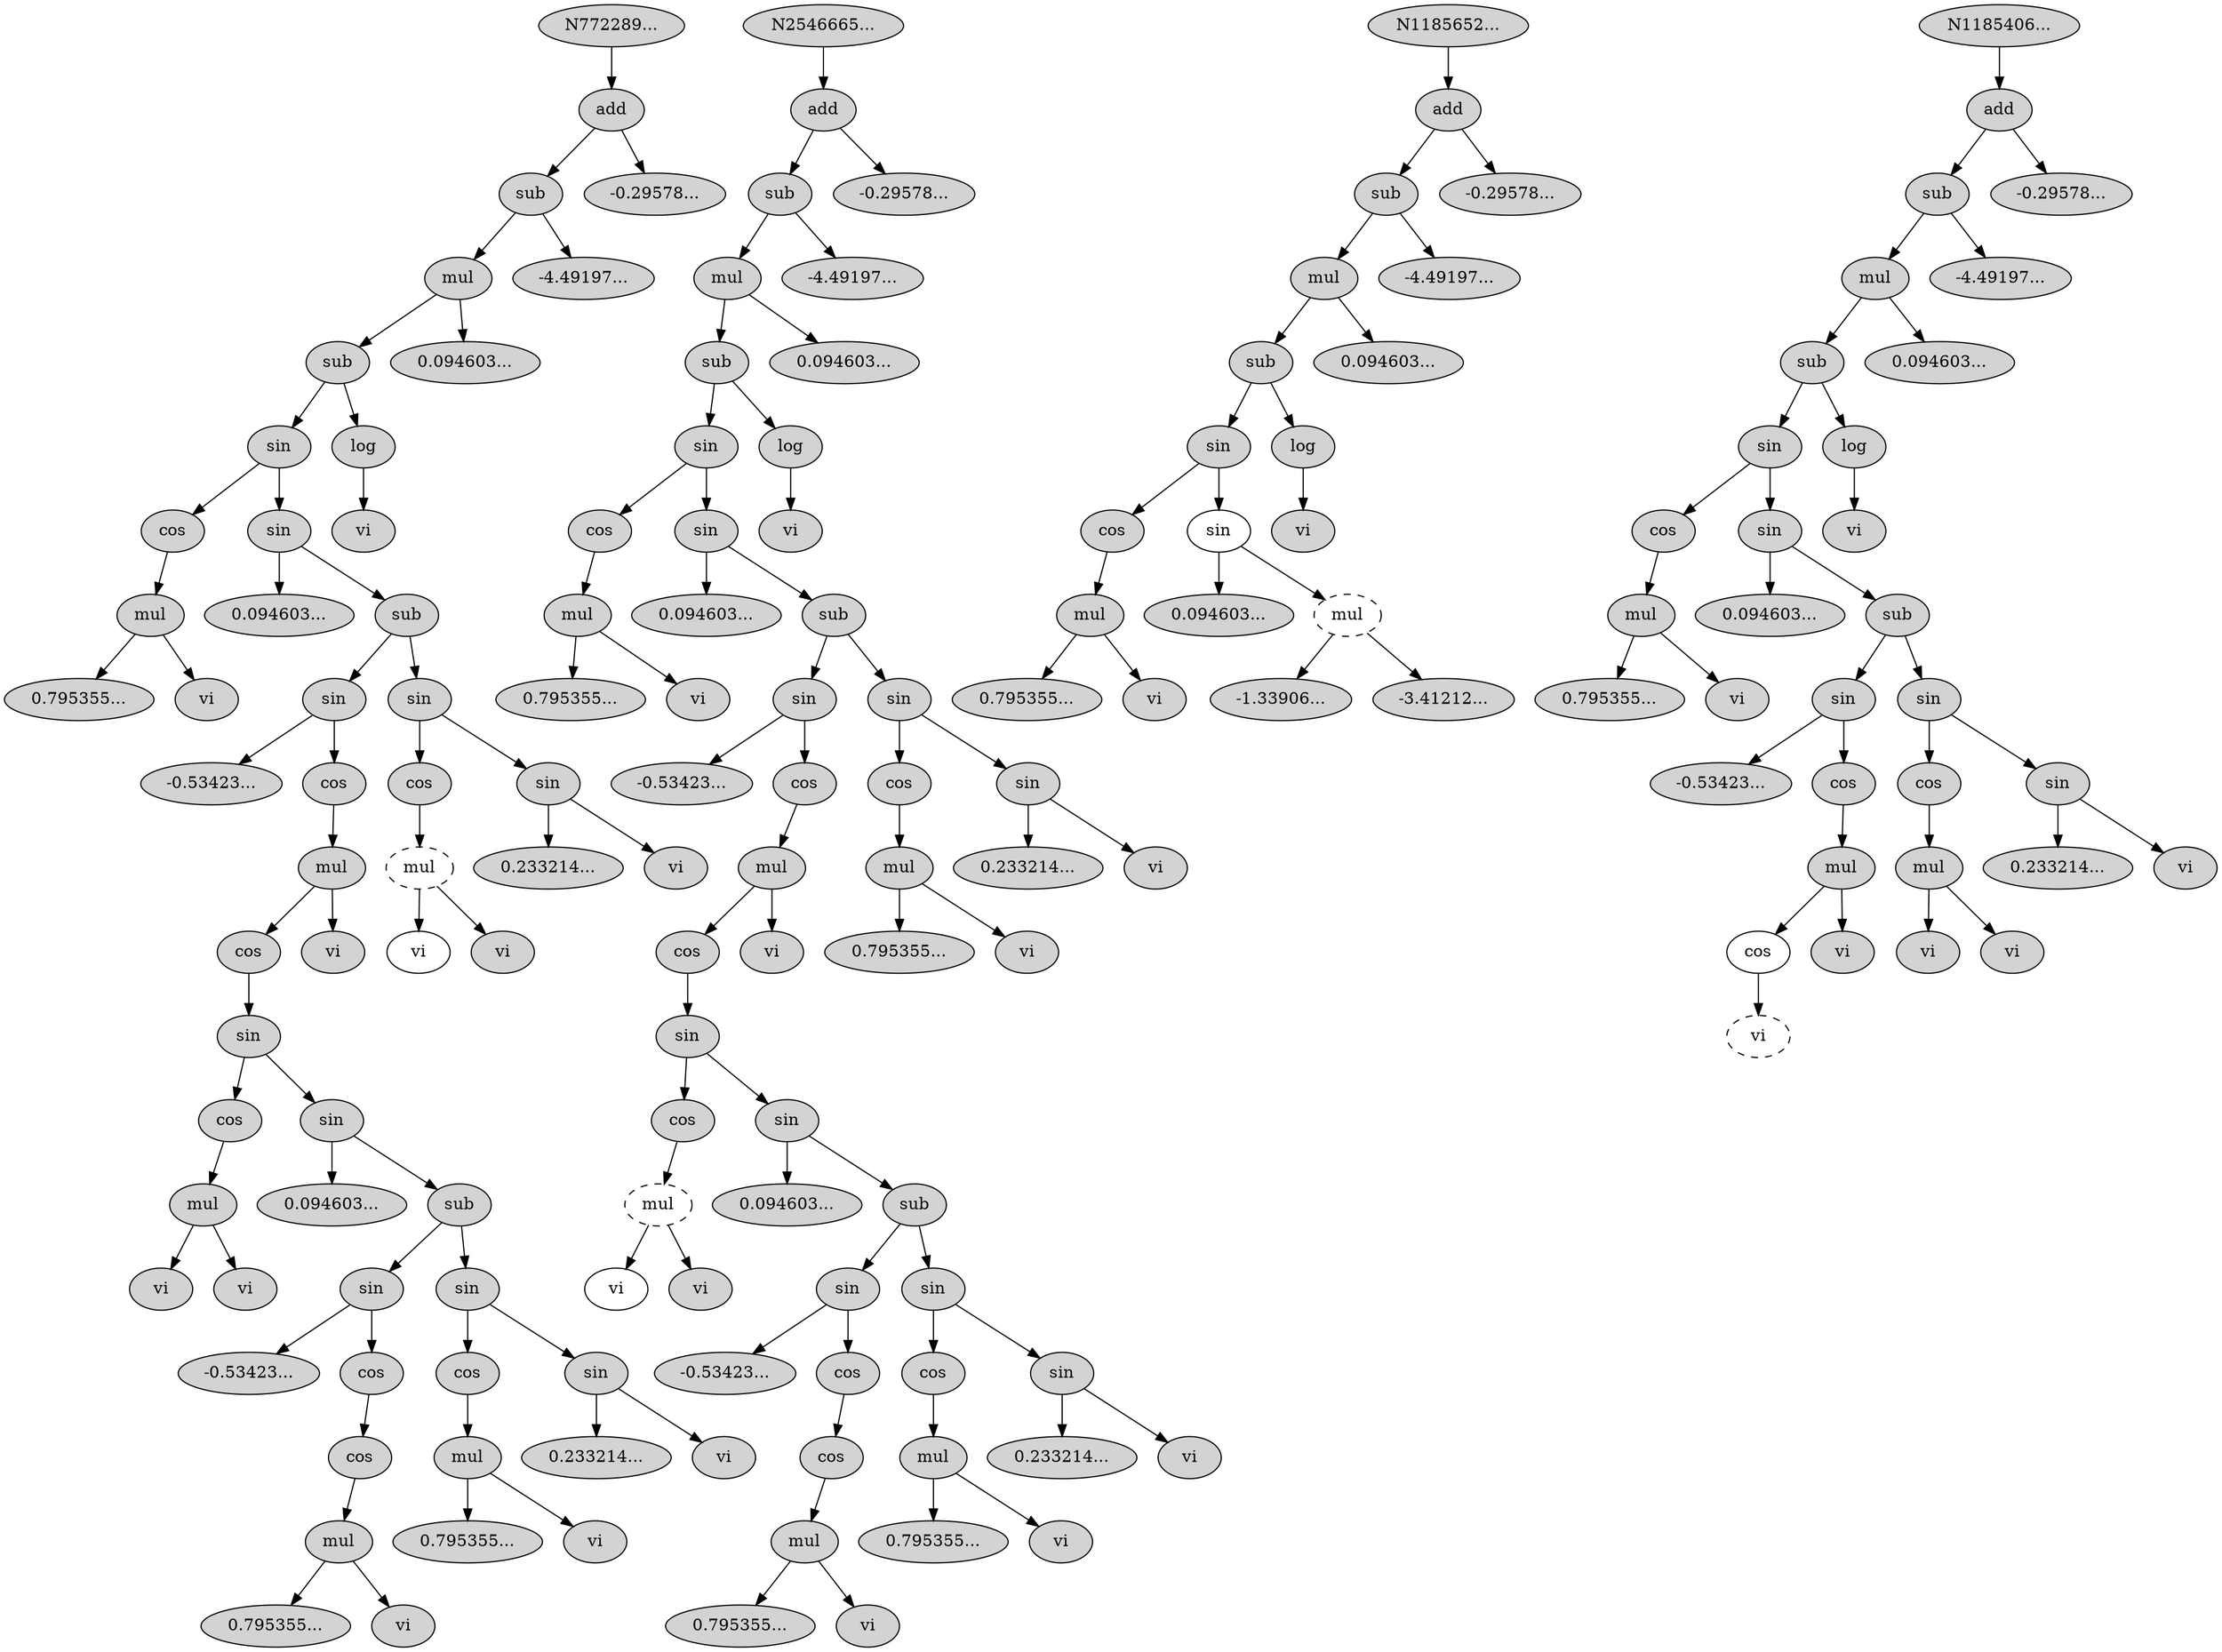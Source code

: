 digraph Population_5 {
N772289[ style="filled"  label="N772289..."];
N772289 -> N772290;
N772290[ style="filled"  label="add"];
N772290 -> N772291;
N772291[ style="filled"  label="sub"];
N772291 -> N772292;
N772292[ style="filled"  label="mul"];
N772292 -> N772293;
N772293[ style="filled"  label="sub"];
N772293 -> N772294;
N772294[ style="filled"  label="sin"];
N772294 -> N772295;
N772295[ style="filled"  label="cos"];
N772295 -> N772296;
N772296[ style="filled"  label="mul"];
N772296 -> N772297;
N772297[ style="filled"  label="0.795355..."];
N772296 -> N772298;
N772298[ style="filled"  label="vi"];
N772294 -> N772299;
N772299[ style="filled"  label="sin"];
N772299 -> N772300;
N772300[ style="filled"  label="0.094603..."];
N772299 -> N772301;
N772301[ style="filled"  label="sub"];
N772301 -> N772302;
N772302[ style="filled"  label="sin"];
N772302 -> N772303;
N772303[ style="filled"  label="-0.53423..."];
N772302 -> N772304;
N772304[ style="filled"  label="cos"];
N772304 -> N772305;
N772305[ style="filled"  label="mul"];
N772305 -> N772306;
N772306[ style="filled"  label="cos"];
N772306 -> N772307;
N772307[ style="filled"  label="sin"];
N772307 -> N772308;
N772308[ style="filled"  label="cos"];
N772308 -> N772309;
N772309[ style="filled"  label="mul"];
N772309 -> N772310;
N772310[ style="filled"  label="vi"];
N772309 -> N772311;
N772311[ style="filled"  label="vi"];
N772307 -> N772312;
N772312[ style="filled"  label="sin"];
N772312 -> N772313;
N772313[ style="filled"  label="0.094603..."];
N772312 -> N772314;
N772314[ style="filled"  label="sub"];
N772314 -> N772315;
N772315[ style="filled"  label="sin"];
N772315 -> N772316;
N772316[ style="filled"  label="-0.53423..."];
N772315 -> N772317;
N772317[ style="filled"  label="cos"];
N772317 -> N772318;
N772318[ style="filled"  label="cos"];
N772318 -> N772319;
N772319[ style="filled"  label="mul"];
N772319 -> N772320;
N772320[ style="filled"  label="0.795355..."];
N772319 -> N772321;
N772321[ style="filled"  label="vi"];
N772314 -> N772322;
N772322[ style="filled"  label="sin"];
N772322 -> N772323;
N772323[ style="filled"  label="cos"];
N772323 -> N772324;
N772324[ style="filled"  label="mul"];
N772324 -> N772325;
N772325[ style="filled"  label="0.795355..."];
N772324 -> N772326;
N772326[ style="filled"  label="vi"];
N772322 -> N772327;
N772327[ style="filled"  label="sin"];
N772327 -> N772328;
N772328[ style="filled"  label="0.233214..."];
N772327 -> N772329;
N772329[ style="filled"  label="vi"];
N772305 -> N772330;
N772330[ style="filled"  label="vi"];
N772301 -> N772331;
N772331[ style="filled"  label="sin"];
N772331 -> N772332;
N772332[ style="filled"  label="cos"];
N772332 -> N772333;
N772333[ style="dashed"  label="mul"];
N772333 -> N772285;
N772285[ style="solid"  label="vi"];
N772333 -> N772335;
N772335[ style="filled"  label="vi"];
N772331 -> N772336;
N772336[ style="filled"  label="sin"];
N772336 -> N772337;
N772337[ style="filled"  label="0.233214..."];
N772336 -> N772338;
N772338[ style="filled"  label="vi"];
N772293 -> N772339;
N772339[ style="filled"  label="log"];
N772339 -> N772340;
N772340[ style="filled"  label="vi"];
N772292 -> N772341;
N772341[ style="filled"  label="0.094603..."];
N772291 -> N772342;
N772342[ style="filled"  label="-4.49197..."];
N772290 -> N772343;
N772343[ style="filled"  label="-0.29578..."];

N2546665[ style="filled"  label="N2546665..."];
N2546665 -> N2546666;
N2546666[ style="filled"  label="add"];
N2546666 -> N2546667;
N2546667[ style="filled"  label="sub"];
N2546667 -> N2546668;
N2546668[ style="filled"  label="mul"];
N2546668 -> N2546669;
N2546669[ style="filled"  label="sub"];
N2546669 -> N2546670;
N2546670[ style="filled"  label="sin"];
N2546670 -> N2546671;
N2546671[ style="filled"  label="cos"];
N2546671 -> N2546672;
N2546672[ style="filled"  label="mul"];
N2546672 -> N2546673;
N2546673[ style="filled"  label="0.795355..."];
N2546672 -> N2546674;
N2546674[ style="filled"  label="vi"];
N2546670 -> N2546675;
N2546675[ style="filled"  label="sin"];
N2546675 -> N2546676;
N2546676[ style="filled"  label="0.094603..."];
N2546675 -> N2546677;
N2546677[ style="filled"  label="sub"];
N2546677 -> N2546678;
N2546678[ style="filled"  label="sin"];
N2546678 -> N2546679;
N2546679[ style="filled"  label="-0.53423..."];
N2546678 -> N2546680;
N2546680[ style="filled"  label="cos"];
N2546680 -> N2546681;
N2546681[ style="filled"  label="mul"];
N2546681 -> N2546682;
N2546682[ style="filled"  label="cos"];
N2546682 -> N2546683;
N2546683[ style="filled"  label="sin"];
N2546683 -> N2546684;
N2546684[ style="filled"  label="cos"];
N2546684 -> N2546685;
N2546685[ style="dashed"  label="mul"];
N2546685 -> N2546660;
N2546660[ style="solid"  label="vi"];
N2546685 -> N2546687;
N2546687[ style="filled"  label="vi"];
N2546683 -> N2546688;
N2546688[ style="filled"  label="sin"];
N2546688 -> N2546689;
N2546689[ style="filled"  label="0.094603..."];
N2546688 -> N2546690;
N2546690[ style="filled"  label="sub"];
N2546690 -> N2546691;
N2546691[ style="filled"  label="sin"];
N2546691 -> N2546692;
N2546692[ style="filled"  label="-0.53423..."];
N2546691 -> N2546693;
N2546693[ style="filled"  label="cos"];
N2546693 -> N2546694;
N2546694[ style="filled"  label="cos"];
N2546694 -> N2546695;
N2546695[ style="filled"  label="mul"];
N2546695 -> N2546696;
N2546696[ style="filled"  label="0.795355..."];
N2546695 -> N2546697;
N2546697[ style="filled"  label="vi"];
N2546690 -> N2546698;
N2546698[ style="filled"  label="sin"];
N2546698 -> N2546699;
N2546699[ style="filled"  label="cos"];
N2546699 -> N2546700;
N2546700[ style="filled"  label="mul"];
N2546700 -> N2546701;
N2546701[ style="filled"  label="0.795355..."];
N2546700 -> N2546702;
N2546702[ style="filled"  label="vi"];
N2546698 -> N2546703;
N2546703[ style="filled"  label="sin"];
N2546703 -> N2546704;
N2546704[ style="filled"  label="0.233214..."];
N2546703 -> N2546705;
N2546705[ style="filled"  label="vi"];
N2546681 -> N2546706;
N2546706[ style="filled"  label="vi"];
N2546677 -> N2546707;
N2546707[ style="filled"  label="sin"];
N2546707 -> N2546708;
N2546708[ style="filled"  label="cos"];
N2546708 -> N2546709;
N2546709[ style="filled"  label="mul"];
N2546709 -> N2546710;
N2546710[ style="filled"  label="0.795355..."];
N2546709 -> N2546711;
N2546711[ style="filled"  label="vi"];
N2546707 -> N2546712;
N2546712[ style="filled"  label="sin"];
N2546712 -> N2546713;
N2546713[ style="filled"  label="0.233214..."];
N2546712 -> N2546714;
N2546714[ style="filled"  label="vi"];
N2546669 -> N2546715;
N2546715[ style="filled"  label="log"];
N2546715 -> N2546716;
N2546716[ style="filled"  label="vi"];
N2546668 -> N2546717;
N2546717[ style="filled"  label="0.094603..."];
N2546667 -> N2546718;
N2546718[ style="filled"  label="-4.49197..."];
N2546666 -> N2546719;
N2546719[ style="filled"  label="-0.29578..."];

N1185652[ style="filled"  label="N1185652..."];
N1185652 -> N1185653;
N1185653[ style="filled"  label="add"];
N1185653 -> N1185654;
N1185654[ style="filled"  label="sub"];
N1185654 -> N1185655;
N1185655[ style="filled"  label="mul"];
N1185655 -> N1185656;
N1185656[ style="filled"  label="sub"];
N1185656 -> N1185657;
N1185657[ style="filled"  label="sin"];
N1185657 -> N1185658;
N1185658[ style="filled"  label="cos"];
N1185658 -> N1185659;
N1185659[ style="filled"  label="mul"];
N1185659 -> N1185660;
N1185660[ style="filled"  label="0.795355..."];
N1185659 -> N1185661;
N1185661[ style="filled"  label="vi"];
N1185657 -> N1185662;
N1185662[ style="solid"  label="sin"];
N1185662 -> N1185663;
N1185663[ style="filled"  label="0.094603..."];
N1185662 -> N1185709;
N1185709[ style="dashed"  label="mul"];
N1185709 -> N1185710;
N1185710[ style="filled"  label="-1.33906..."];
N1185709 -> N1185718;
N1185718[ style="filled"  label="-3.41212..."];
N1185656 -> N1185702;
N1185702[ style="filled"  label="log"];
N1185702 -> N1185703;
N1185703[ style="filled"  label="vi"];
N1185655 -> N1185704;
N1185704[ style="filled"  label="0.094603..."];
N1185654 -> N1185705;
N1185705[ style="filled"  label="-4.49197..."];
N1185653 -> N1185706;
N1185706[ style="filled"  label="-0.29578..."];

N1185406[ style="filled"  label="N1185406..."];
N1185406 -> N1185407;
N1185407[ style="filled"  label="add"];
N1185407 -> N1185408;
N1185408[ style="filled"  label="sub"];
N1185408 -> N1185409;
N1185409[ style="filled"  label="mul"];
N1185409 -> N1185410;
N1185410[ style="filled"  label="sub"];
N1185410 -> N1185411;
N1185411[ style="filled"  label="sin"];
N1185411 -> N1185412;
N1185412[ style="filled"  label="cos"];
N1185412 -> N1185413;
N1185413[ style="filled"  label="mul"];
N1185413 -> N1185414;
N1185414[ style="filled"  label="0.795355..."];
N1185413 -> N1185415;
N1185415[ style="filled"  label="vi"];
N1185411 -> N1185416;
N1185416[ style="filled"  label="sin"];
N1185416 -> N1185417;
N1185417[ style="filled"  label="0.094603..."];
N1185416 -> N1185418;
N1185418[ style="filled"  label="sub"];
N1185418 -> N1185419;
N1185419[ style="filled"  label="sin"];
N1185419 -> N1185420;
N1185420[ style="filled"  label="-0.53423..."];
N1185419 -> N1185421;
N1185421[ style="filled"  label="cos"];
N1185421 -> N1185422;
N1185422[ style="filled"  label="mul"];
N1185422 -> N1185423;
N1185423[ style="solid"  label="cos"];
N1185423 -> N1185461;
N1185461[ style="dashed"  label="vi"];
N1185422 -> N1185440;
N1185440[ style="filled"  label="vi"];
N1185418 -> N1185441;
N1185441[ style="filled"  label="sin"];
N1185441 -> N1185442;
N1185442[ style="filled"  label="cos"];
N1185442 -> N1185443;
N1185443[ style="filled"  label="mul"];
N1185443 -> N1185444;
N1185444[ style="filled"  label="vi"];
N1185443 -> N1185445;
N1185445[ style="filled"  label="vi"];
N1185441 -> N1185446;
N1185446[ style="filled"  label="sin"];
N1185446 -> N1185447;
N1185447[ style="filled"  label="0.233214..."];
N1185446 -> N1185448;
N1185448[ style="filled"  label="vi"];
N1185410 -> N1185449;
N1185449[ style="filled"  label="log"];
N1185449 -> N1185450;
N1185450[ style="filled"  label="vi"];
N1185409 -> N1185451;
N1185451[ style="filled"  label="0.094603..."];
N1185408 -> N1185452;
N1185452[ style="filled"  label="-4.49197..."];
N1185407 -> N1185453;
N1185453[ style="filled"  label="-0.29578..."];

}
